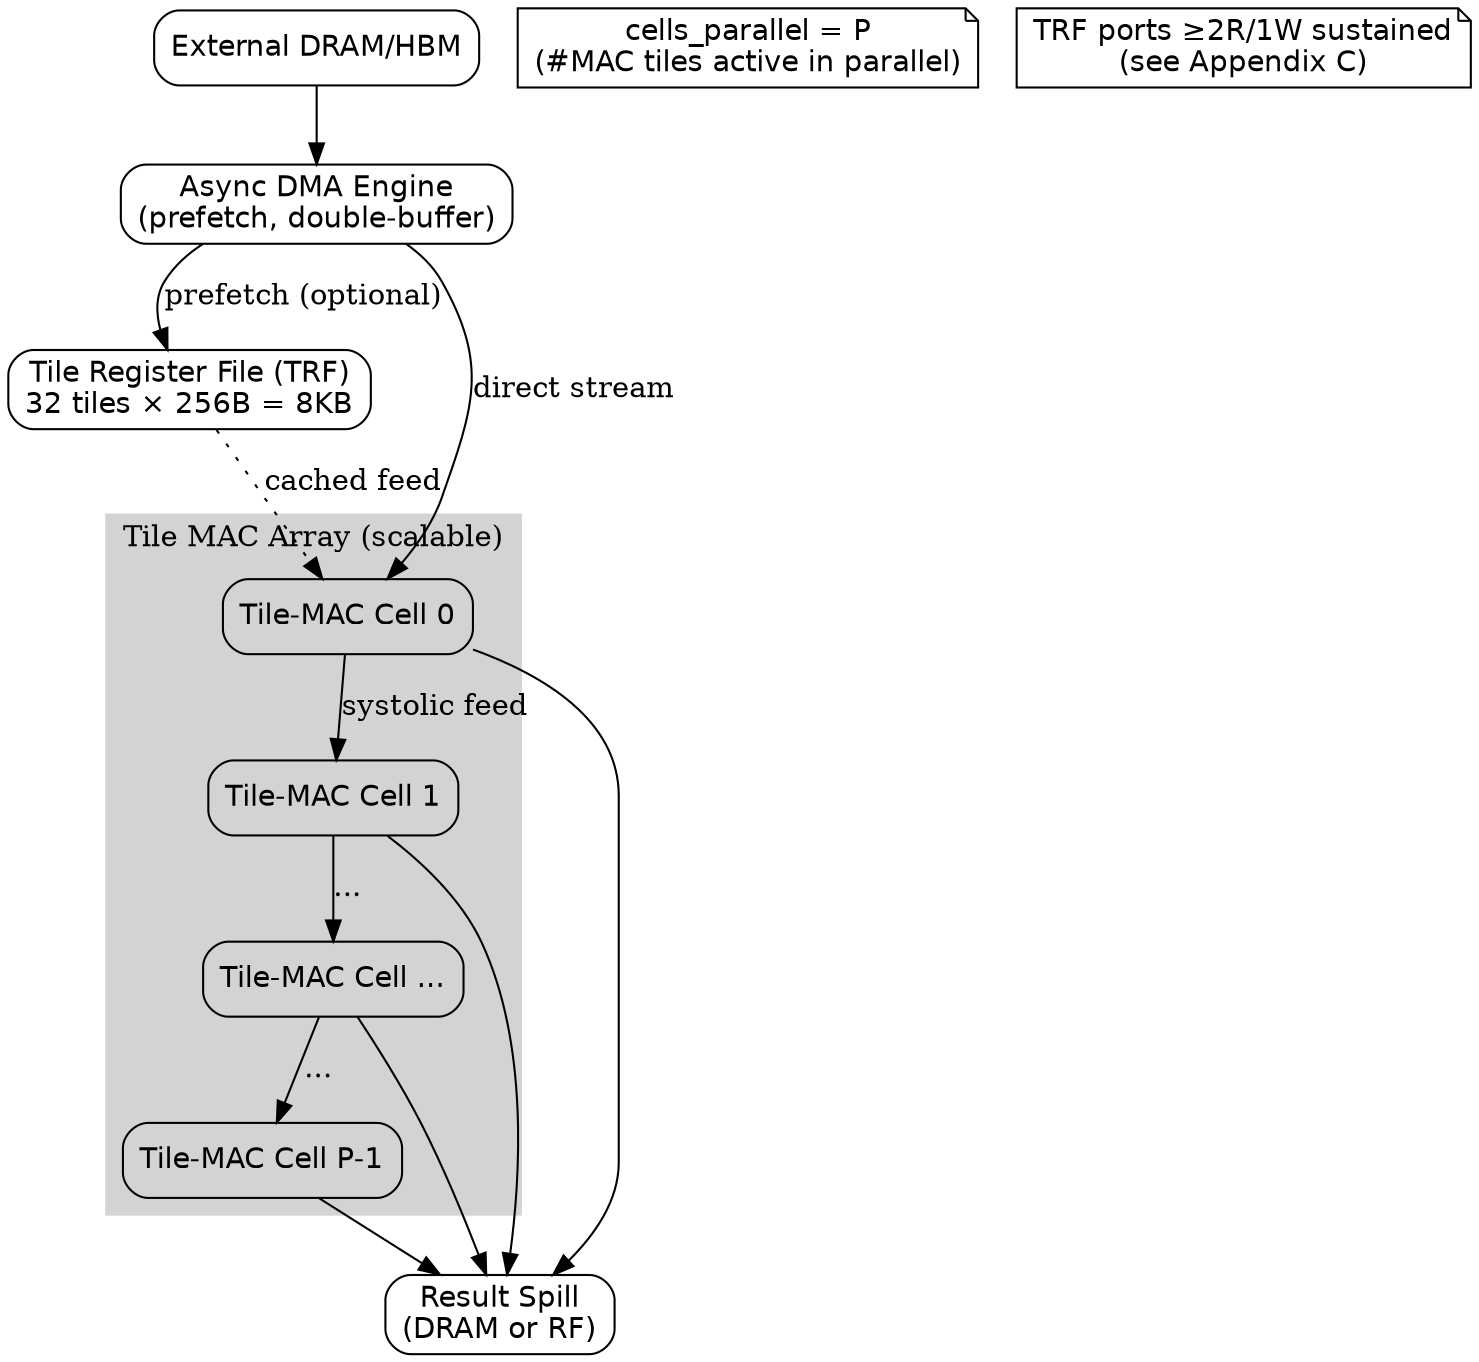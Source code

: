digraph ScalingFlow_note {
  rankdir=TB;
  node [shape=box, style=rounded, fontname="Helvetica"];

  // Input Path
  DRAM [label="External DRAM/HBM"];
  DMA  [label="Async DMA Engine\n(prefetch, double-buffer)"];
  RF   [label="Tile Register File (TRF)\n32 tiles × 256B = 8KB"];

  // MAC Cluster
  subgraph cluster_mac {
    label="Tile MAC Array (scalable)";
    style=filled; color=lightgray;

    MAC0 [label="Tile-MAC Cell 0"];
    MAC1 [label="Tile-MAC Cell 1"];
    MACx [label="Tile-MAC Cell ..."];
    MACn [label="Tile-MAC Cell P-1"];

    MAC0 -> MAC1 [label="systolic feed"];
    MAC1 -> MACx [label="..."];
    MACx -> MACn [label="..."];
  }

  OUT [label="Result Spill\n(DRAM or RF)"];

  // Dataflow
  DRAM -> DMA;
  DMA  -> RF [label="prefetch (optional)"];
  DMA  -> MAC0 [label="direct stream"];
  RF   -> MAC0 [style=dotted, label="cached feed"];

  MAC0 -> OUT;
  MAC1 -> OUT;
  MACx -> OUT;
  MACn -> OUT;

  // Notes
  NOTE1 [shape=note, label="cells_parallel = P\n(#MAC tiles active in parallel)"];
  NOTE2 [shape=note, label="TRF ports ≥2R/1W sustained\n(see Appendix C)"];

  {rank=same; NOTE1; NOTE2;}
}
